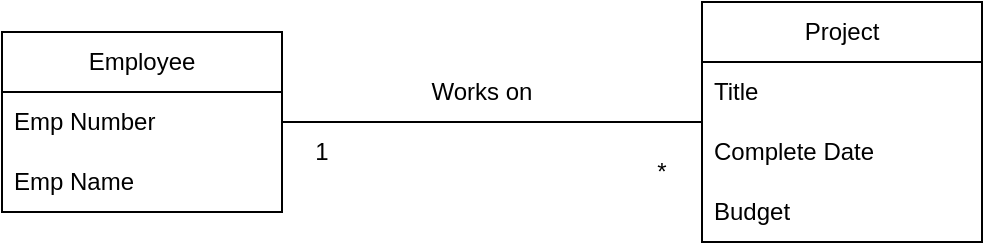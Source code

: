 <mxfile version="22.1.21" type="github">
  <diagram name="Page-1" id="FaZFcwo8a_R5qvg7F6oj">
    <mxGraphModel dx="993" dy="625" grid="1" gridSize="10" guides="1" tooltips="1" connect="1" arrows="1" fold="1" page="1" pageScale="1" pageWidth="850" pageHeight="1100" math="0" shadow="0">
      <root>
        <mxCell id="0" />
        <mxCell id="1" parent="0" />
        <mxCell id="ro9-1vqpLeMhbXpAbJus-10" value="" style="rounded=0;orthogonalLoop=1;jettySize=auto;html=1;endArrow=none;endFill=0;" edge="1" parent="1" source="ro9-1vqpLeMhbXpAbJus-2" target="ro9-1vqpLeMhbXpAbJus-6">
          <mxGeometry relative="1" as="geometry" />
        </mxCell>
        <mxCell id="ro9-1vqpLeMhbXpAbJus-2" value="Employee" style="swimlane;fontStyle=0;childLayout=stackLayout;horizontal=1;startSize=30;horizontalStack=0;resizeParent=1;resizeParentMax=0;resizeLast=0;collapsible=1;marginBottom=0;whiteSpace=wrap;html=1;" vertex="1" parent="1">
          <mxGeometry x="110" y="105" width="140" height="90" as="geometry" />
        </mxCell>
        <mxCell id="ro9-1vqpLeMhbXpAbJus-3" value="Emp Number" style="text;strokeColor=none;fillColor=none;align=left;verticalAlign=middle;spacingLeft=4;spacingRight=4;overflow=hidden;points=[[0,0.5],[1,0.5]];portConstraint=eastwest;rotatable=0;whiteSpace=wrap;html=1;" vertex="1" parent="ro9-1vqpLeMhbXpAbJus-2">
          <mxGeometry y="30" width="140" height="30" as="geometry" />
        </mxCell>
        <mxCell id="ro9-1vqpLeMhbXpAbJus-4" value="Emp Name" style="text;strokeColor=none;fillColor=none;align=left;verticalAlign=middle;spacingLeft=4;spacingRight=4;overflow=hidden;points=[[0,0.5],[1,0.5]];portConstraint=eastwest;rotatable=0;whiteSpace=wrap;html=1;" vertex="1" parent="ro9-1vqpLeMhbXpAbJus-2">
          <mxGeometry y="60" width="140" height="30" as="geometry" />
        </mxCell>
        <mxCell id="ro9-1vqpLeMhbXpAbJus-6" value="Project" style="swimlane;fontStyle=0;childLayout=stackLayout;horizontal=1;startSize=30;horizontalStack=0;resizeParent=1;resizeParentMax=0;resizeLast=0;collapsible=1;marginBottom=0;whiteSpace=wrap;html=1;" vertex="1" parent="1">
          <mxGeometry x="460" y="90" width="140" height="120" as="geometry" />
        </mxCell>
        <mxCell id="ro9-1vqpLeMhbXpAbJus-7" value="Title" style="text;strokeColor=none;fillColor=none;align=left;verticalAlign=middle;spacingLeft=4;spacingRight=4;overflow=hidden;points=[[0,0.5],[1,0.5]];portConstraint=eastwest;rotatable=0;whiteSpace=wrap;html=1;" vertex="1" parent="ro9-1vqpLeMhbXpAbJus-6">
          <mxGeometry y="30" width="140" height="30" as="geometry" />
        </mxCell>
        <mxCell id="ro9-1vqpLeMhbXpAbJus-8" value="Complete Date" style="text;strokeColor=none;fillColor=none;align=left;verticalAlign=middle;spacingLeft=4;spacingRight=4;overflow=hidden;points=[[0,0.5],[1,0.5]];portConstraint=eastwest;rotatable=0;whiteSpace=wrap;html=1;" vertex="1" parent="ro9-1vqpLeMhbXpAbJus-6">
          <mxGeometry y="60" width="140" height="30" as="geometry" />
        </mxCell>
        <mxCell id="ro9-1vqpLeMhbXpAbJus-9" value="Budget" style="text;strokeColor=none;fillColor=none;align=left;verticalAlign=middle;spacingLeft=4;spacingRight=4;overflow=hidden;points=[[0,0.5],[1,0.5]];portConstraint=eastwest;rotatable=0;whiteSpace=wrap;html=1;" vertex="1" parent="ro9-1vqpLeMhbXpAbJus-6">
          <mxGeometry y="90" width="140" height="30" as="geometry" />
        </mxCell>
        <mxCell id="ro9-1vqpLeMhbXpAbJus-17" value="1" style="text;html=1;strokeColor=none;fillColor=none;align=center;verticalAlign=middle;whiteSpace=wrap;rounded=0;" vertex="1" parent="1">
          <mxGeometry x="240" y="150" width="60" height="30" as="geometry" />
        </mxCell>
        <mxCell id="ro9-1vqpLeMhbXpAbJus-18" value="*" style="text;html=1;strokeColor=none;fillColor=none;align=center;verticalAlign=middle;whiteSpace=wrap;rounded=0;" vertex="1" parent="1">
          <mxGeometry x="410" y="160" width="60" height="30" as="geometry" />
        </mxCell>
        <mxCell id="ro9-1vqpLeMhbXpAbJus-19" value="Works on" style="text;html=1;strokeColor=none;fillColor=none;align=center;verticalAlign=middle;whiteSpace=wrap;rounded=0;" vertex="1" parent="1">
          <mxGeometry x="320" y="120" width="60" height="30" as="geometry" />
        </mxCell>
      </root>
    </mxGraphModel>
  </diagram>
</mxfile>
